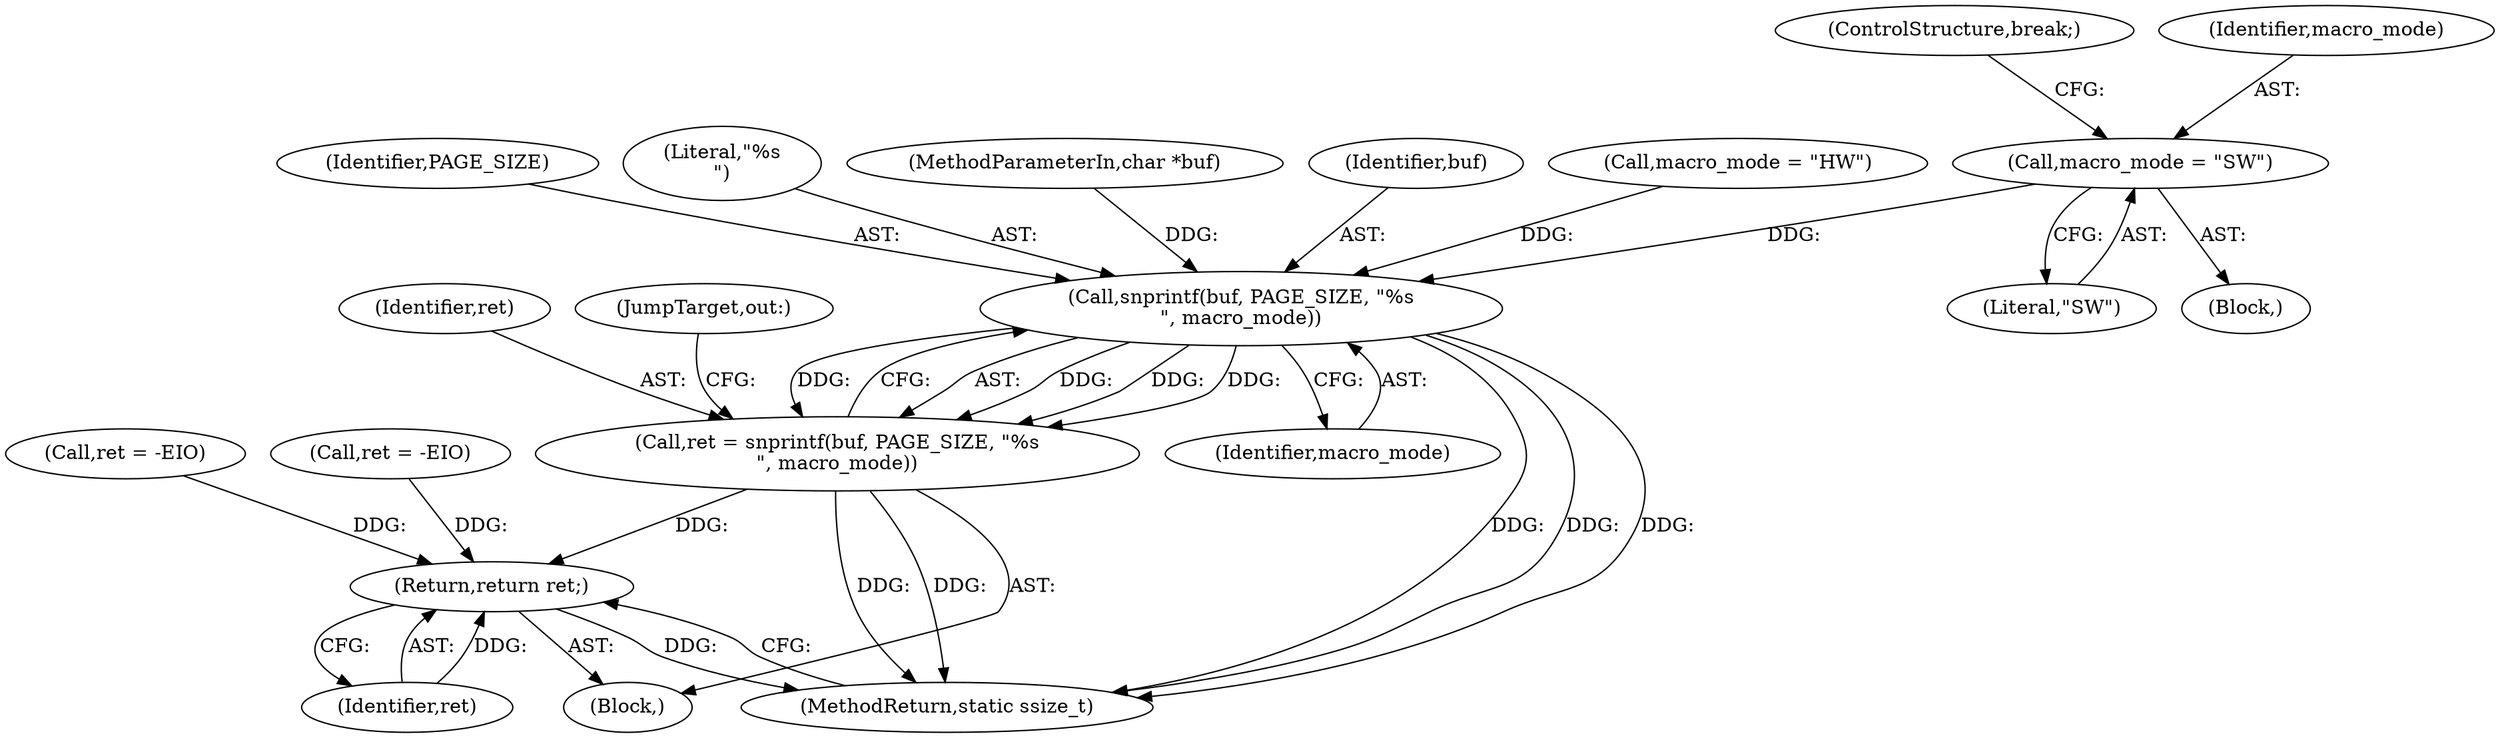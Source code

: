 digraph "0_linux_6d104af38b570d37aa32a5803b04c354f8ed513d_1@pointer" {
"1000174" [label="(Call,macro_mode = \"SW\")"];
"1000192" [label="(Call,snprintf(buf, PAGE_SIZE, \"%s\n\", macro_mode))"];
"1000190" [label="(Call,ret = snprintf(buf, PAGE_SIZE, \"%s\n\", macro_mode))"];
"1000200" [label="(Return,return ret;)"];
"1000190" [label="(Call,ret = snprintf(buf, PAGE_SIZE, \"%s\n\", macro_mode))"];
"1000177" [label="(ControlStructure,break;)"];
"1000194" [label="(Identifier,PAGE_SIZE)"];
"1000192" [label="(Call,snprintf(buf, PAGE_SIZE, \"%s\n\", macro_mode))"];
"1000200" [label="(Return,return ret;)"];
"1000195" [label="(Literal,\"%s\n\")"];
"1000174" [label="(Call,macro_mode = \"SW\")"];
"1000191" [label="(Identifier,ret)"];
"1000197" [label="(JumpTarget,out:)"];
"1000201" [label="(Identifier,ret)"];
"1000176" [label="(Literal,\"SW\")"];
"1000103" [label="(MethodParameterIn,char *buf)"];
"1000158" [label="(Call,ret = -EIO)"];
"1000175" [label="(Identifier,macro_mode)"];
"1000196" [label="(Identifier,macro_mode)"];
"1000193" [label="(Identifier,buf)"];
"1000202" [label="(MethodReturn,static ssize_t)"];
"1000167" [label="(Block,)"];
"1000104" [label="(Block,)"];
"1000185" [label="(Call,ret = -EIO)"];
"1000169" [label="(Call,macro_mode = \"HW\")"];
"1000174" -> "1000167"  [label="AST: "];
"1000174" -> "1000176"  [label="CFG: "];
"1000175" -> "1000174"  [label="AST: "];
"1000176" -> "1000174"  [label="AST: "];
"1000177" -> "1000174"  [label="CFG: "];
"1000174" -> "1000192"  [label="DDG: "];
"1000192" -> "1000190"  [label="AST: "];
"1000192" -> "1000196"  [label="CFG: "];
"1000193" -> "1000192"  [label="AST: "];
"1000194" -> "1000192"  [label="AST: "];
"1000195" -> "1000192"  [label="AST: "];
"1000196" -> "1000192"  [label="AST: "];
"1000190" -> "1000192"  [label="CFG: "];
"1000192" -> "1000202"  [label="DDG: "];
"1000192" -> "1000202"  [label="DDG: "];
"1000192" -> "1000202"  [label="DDG: "];
"1000192" -> "1000190"  [label="DDG: "];
"1000192" -> "1000190"  [label="DDG: "];
"1000192" -> "1000190"  [label="DDG: "];
"1000192" -> "1000190"  [label="DDG: "];
"1000103" -> "1000192"  [label="DDG: "];
"1000169" -> "1000192"  [label="DDG: "];
"1000190" -> "1000104"  [label="AST: "];
"1000191" -> "1000190"  [label="AST: "];
"1000197" -> "1000190"  [label="CFG: "];
"1000190" -> "1000202"  [label="DDG: "];
"1000190" -> "1000202"  [label="DDG: "];
"1000190" -> "1000200"  [label="DDG: "];
"1000200" -> "1000104"  [label="AST: "];
"1000200" -> "1000201"  [label="CFG: "];
"1000201" -> "1000200"  [label="AST: "];
"1000202" -> "1000200"  [label="CFG: "];
"1000200" -> "1000202"  [label="DDG: "];
"1000201" -> "1000200"  [label="DDG: "];
"1000158" -> "1000200"  [label="DDG: "];
"1000185" -> "1000200"  [label="DDG: "];
}
